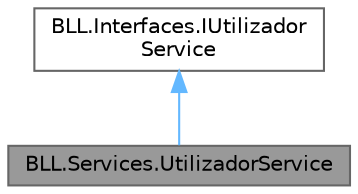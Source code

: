digraph "BLL.Services.UtilizadorService"
{
 // LATEX_PDF_SIZE
  bgcolor="transparent";
  edge [fontname=Helvetica,fontsize=10,labelfontname=Helvetica,labelfontsize=10];
  node [fontname=Helvetica,fontsize=10,shape=box,height=0.2,width=0.4];
  Node1 [id="Node000001",label="BLL.Services.UtilizadorService",height=0.2,width=0.4,color="gray40", fillcolor="grey60", style="filled", fontcolor="black",tooltip="Serviço responsável pela lógica de utilizadores."];
  Node2 -> Node1 [id="edge1_Node000001_Node000002",dir="back",color="steelblue1",style="solid",tooltip=" "];
  Node2 [id="Node000002",label="BLL.Interfaces.IUtilizador\lService",height=0.2,width=0.4,color="gray40", fillcolor="white", style="filled",URL="$interface_b_l_l_1_1_interfaces_1_1_i_utilizador_service.html",tooltip="Define as operações relacionadas com utilizadores."];
}

